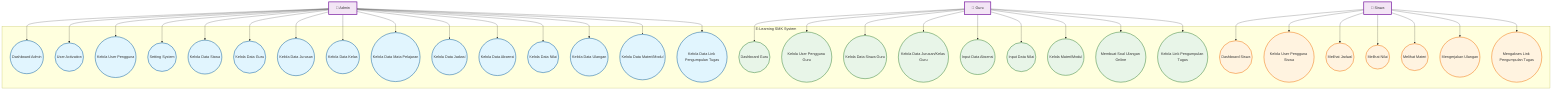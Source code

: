 graph TB
%% Actors (Stickman format)
Admin[👤 Admin]
Guru[👤 Guru]
Siswa[👤 Siswa]

%% System boundary
subgraph "E-Learning SMK System"
%% Admin Use Cases - Panel Admin (Oval/Circle format)
UC1((Dashboard Admin))
UC2((User Activation))
UC3((Kelola User Pengguna))
UC4((Setting System))

%% Admin Use Cases - Data Master
UC5((Kelola Data Siswa))
UC6((Kelola Data Guru))
UC7((Kelola Data Jurusan))
UC8((Kelola Data Kelas))
UC9((Kelola Data Mata Pelajaran))
UC10((Kelola Data Jadwal))
UC11((Kelola Data Absensi))
UC12((Kelola Data Nilai))
UC13((Kelola Data Ulangan))
UC14((Kelola Data Materi/Modul))
UC15((Kelola Data Link Pengumpulan Tugas))

%% Guru Use Cases - Panel Guru
UC16((Dashboard Guru))
UC17((Kelola User Pengguna Guru))

%% Guru Use Cases - Data
UC18((Kelola Data Siswa Guru))
UC19((Kelola Data Jurusan/Kelas Guru))
UC20((Input Data Absensi))
UC21((Input Data Nilai))
UC22((Kelola Materi/Modul))
UC23((Membuat Soal Ulangan Online))
UC24((Kelola Link Pengumpulan Tugas))

%% Siswa Use Cases
UC25((Dashboard Siswa))
UC26((Kelola User Pengguna Siswa))
UC27((Melihat Jadwal))
UC28((Melihat Nilai))
UC29((Melihat Materi))
UC30((Mengerjakan Ulangan))
UC31((Mengakses Link Pengumpulan Tugas))
end

%% Admin connections
Admin --> UC1
Admin --> UC2
Admin --> UC3
Admin --> UC4
Admin --> UC5
Admin --> UC6
Admin --> UC7
Admin --> UC8
Admin --> UC9
Admin --> UC10
Admin --> UC11
Admin --> UC12
Admin --> UC13
Admin --> UC14
Admin --> UC15

%% Guru connections
Guru --> UC16
Guru --> UC17
Guru --> UC18
Guru --> UC19
Guru --> UC20
Guru --> UC21
Guru --> UC22
Guru --> UC23
Guru --> UC24

%% Siswa connections
Siswa --> UC25
Siswa --> UC26
Siswa --> UC27
Siswa --> UC28
Siswa --> UC29
Siswa --> UC30
Siswa --> UC31

%% Styling
classDef adminUC fill:#e1f5fe,stroke:#01579b,stroke-width:2px
classDef guruUC fill:#e8f5e8,stroke:#2e7d32,stroke-width:2px
classDef siswaUC fill:#fff3e0,stroke:#ef6c00,stroke-width:2px
classDef actor fill:#f3e5f5,stroke:#7b1fa2,stroke-width:3px

class UC1,UC2,UC3,UC4,UC5,UC6,UC7,UC8,UC9,UC10,UC11,UC12,UC13,UC14,UC15 adminUC
class UC16,UC17,UC18,UC19,UC20,UC21,UC22,UC23,UC24 guruUC
class UC25,UC26,UC27,UC28,UC29,UC30,UC31 siswaUC
class Admin,Guru,Siswa actor